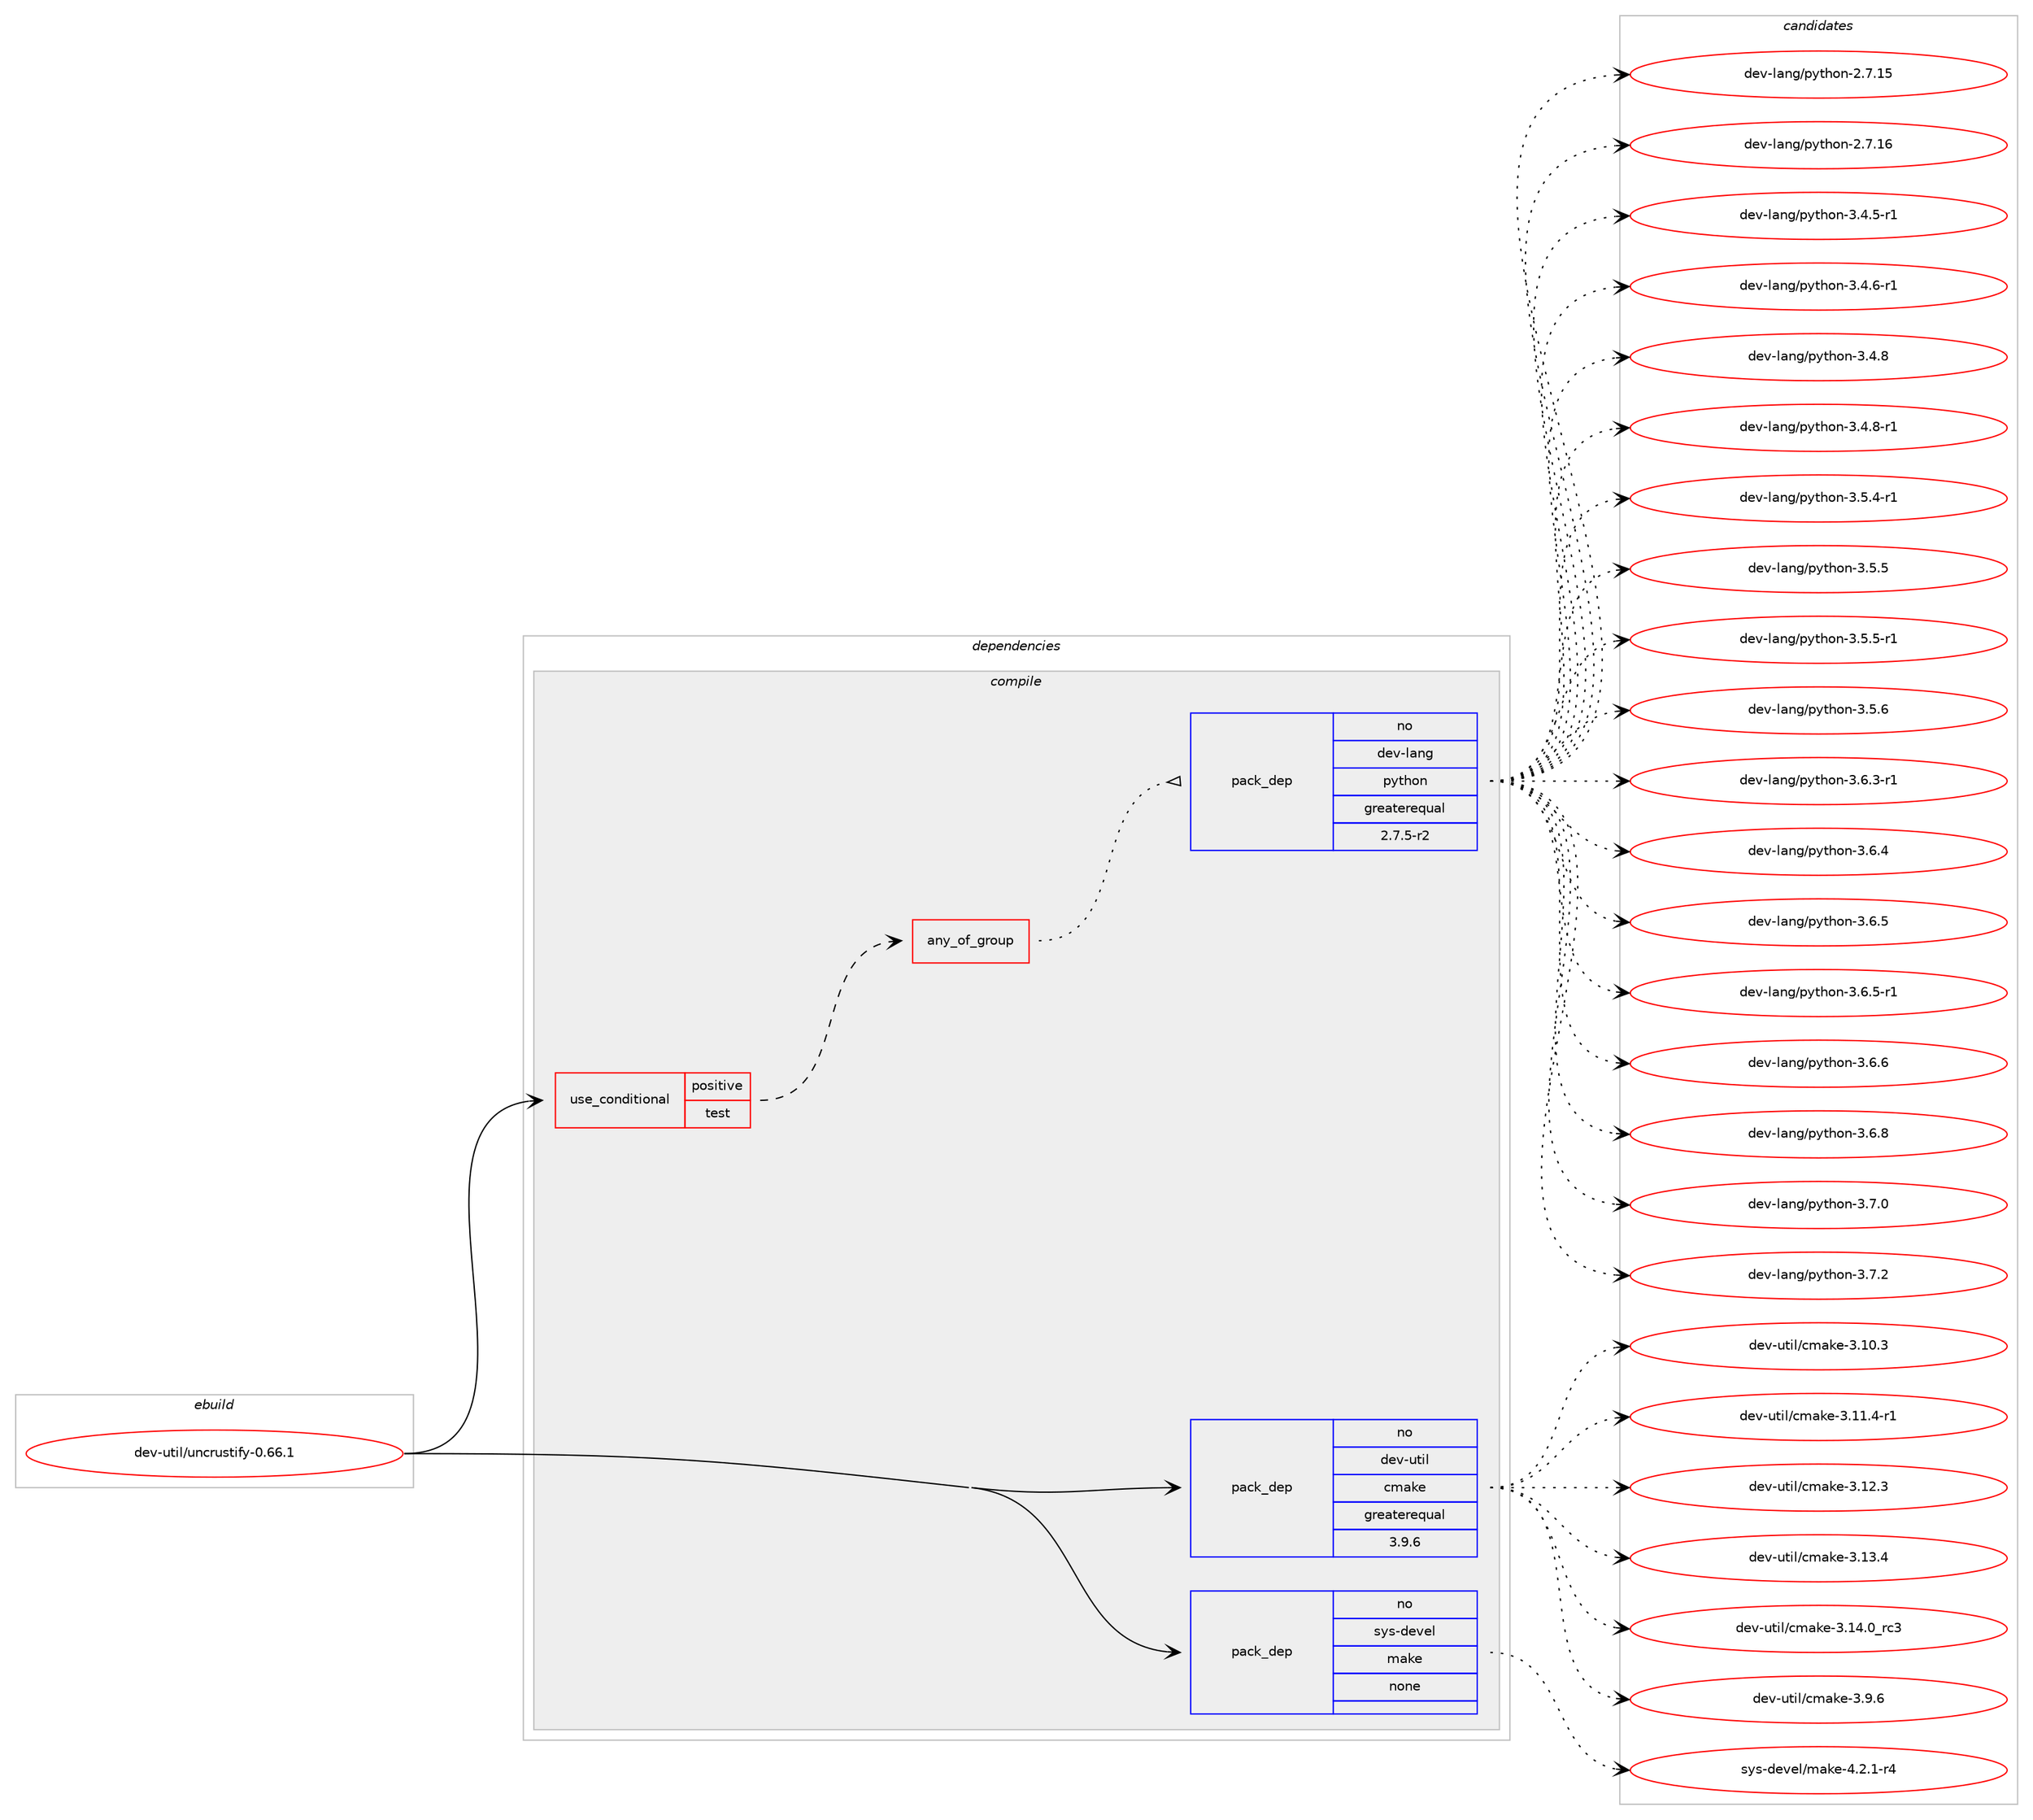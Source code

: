 digraph prolog {

# *************
# Graph options
# *************

newrank=true;
concentrate=true;
compound=true;
graph [rankdir=LR,fontname=Helvetica,fontsize=10,ranksep=1.5];#, ranksep=2.5, nodesep=0.2];
edge  [arrowhead=vee];
node  [fontname=Helvetica,fontsize=10];

# **********
# The ebuild
# **********

subgraph cluster_leftcol {
color=gray;
rank=same;
label=<<i>ebuild</i>>;
id [label="dev-util/uncrustify-0.66.1", color=red, width=4, href="../dev-util/uncrustify-0.66.1.svg"];
}

# ****************
# The dependencies
# ****************

subgraph cluster_midcol {
color=gray;
label=<<i>dependencies</i>>;
subgraph cluster_compile {
fillcolor="#eeeeee";
style=filled;
label=<<i>compile</i>>;
subgraph cond425201 {
dependency1549705 [label=<<TABLE BORDER="0" CELLBORDER="1" CELLSPACING="0" CELLPADDING="4"><TR><TD ROWSPAN="3" CELLPADDING="10">use_conditional</TD></TR><TR><TD>positive</TD></TR><TR><TD>test</TD></TR></TABLE>>, shape=none, color=red];
subgraph any23130 {
dependency1549706 [label=<<TABLE BORDER="0" CELLBORDER="1" CELLSPACING="0" CELLPADDING="4"><TR><TD CELLPADDING="10">any_of_group</TD></TR></TABLE>>, shape=none, color=red];subgraph pack1100781 {
dependency1549707 [label=<<TABLE BORDER="0" CELLBORDER="1" CELLSPACING="0" CELLPADDING="4" WIDTH="220"><TR><TD ROWSPAN="6" CELLPADDING="30">pack_dep</TD></TR><TR><TD WIDTH="110">no</TD></TR><TR><TD>dev-lang</TD></TR><TR><TD>python</TD></TR><TR><TD>greaterequal</TD></TR><TR><TD>2.7.5-r2</TD></TR></TABLE>>, shape=none, color=blue];
}
dependency1549706:e -> dependency1549707:w [weight=20,style="dotted",arrowhead="oinv"];
}
dependency1549705:e -> dependency1549706:w [weight=20,style="dashed",arrowhead="vee"];
}
id:e -> dependency1549705:w [weight=20,style="solid",arrowhead="vee"];
subgraph pack1100782 {
dependency1549708 [label=<<TABLE BORDER="0" CELLBORDER="1" CELLSPACING="0" CELLPADDING="4" WIDTH="220"><TR><TD ROWSPAN="6" CELLPADDING="30">pack_dep</TD></TR><TR><TD WIDTH="110">no</TD></TR><TR><TD>dev-util</TD></TR><TR><TD>cmake</TD></TR><TR><TD>greaterequal</TD></TR><TR><TD>3.9.6</TD></TR></TABLE>>, shape=none, color=blue];
}
id:e -> dependency1549708:w [weight=20,style="solid",arrowhead="vee"];
subgraph pack1100783 {
dependency1549709 [label=<<TABLE BORDER="0" CELLBORDER="1" CELLSPACING="0" CELLPADDING="4" WIDTH="220"><TR><TD ROWSPAN="6" CELLPADDING="30">pack_dep</TD></TR><TR><TD WIDTH="110">no</TD></TR><TR><TD>sys-devel</TD></TR><TR><TD>make</TD></TR><TR><TD>none</TD></TR><TR><TD></TD></TR></TABLE>>, shape=none, color=blue];
}
id:e -> dependency1549709:w [weight=20,style="solid",arrowhead="vee"];
}
subgraph cluster_compileandrun {
fillcolor="#eeeeee";
style=filled;
label=<<i>compile and run</i>>;
}
subgraph cluster_run {
fillcolor="#eeeeee";
style=filled;
label=<<i>run</i>>;
}
}

# **************
# The candidates
# **************

subgraph cluster_choices {
rank=same;
color=gray;
label=<<i>candidates</i>>;

subgraph choice1100781 {
color=black;
nodesep=1;
choice10010111845108971101034711212111610411111045504655464953 [label="dev-lang/python-2.7.15", color=red, width=4,href="../dev-lang/python-2.7.15.svg"];
choice10010111845108971101034711212111610411111045504655464954 [label="dev-lang/python-2.7.16", color=red, width=4,href="../dev-lang/python-2.7.16.svg"];
choice1001011184510897110103471121211161041111104551465246534511449 [label="dev-lang/python-3.4.5-r1", color=red, width=4,href="../dev-lang/python-3.4.5-r1.svg"];
choice1001011184510897110103471121211161041111104551465246544511449 [label="dev-lang/python-3.4.6-r1", color=red, width=4,href="../dev-lang/python-3.4.6-r1.svg"];
choice100101118451089711010347112121116104111110455146524656 [label="dev-lang/python-3.4.8", color=red, width=4,href="../dev-lang/python-3.4.8.svg"];
choice1001011184510897110103471121211161041111104551465246564511449 [label="dev-lang/python-3.4.8-r1", color=red, width=4,href="../dev-lang/python-3.4.8-r1.svg"];
choice1001011184510897110103471121211161041111104551465346524511449 [label="dev-lang/python-3.5.4-r1", color=red, width=4,href="../dev-lang/python-3.5.4-r1.svg"];
choice100101118451089711010347112121116104111110455146534653 [label="dev-lang/python-3.5.5", color=red, width=4,href="../dev-lang/python-3.5.5.svg"];
choice1001011184510897110103471121211161041111104551465346534511449 [label="dev-lang/python-3.5.5-r1", color=red, width=4,href="../dev-lang/python-3.5.5-r1.svg"];
choice100101118451089711010347112121116104111110455146534654 [label="dev-lang/python-3.5.6", color=red, width=4,href="../dev-lang/python-3.5.6.svg"];
choice1001011184510897110103471121211161041111104551465446514511449 [label="dev-lang/python-3.6.3-r1", color=red, width=4,href="../dev-lang/python-3.6.3-r1.svg"];
choice100101118451089711010347112121116104111110455146544652 [label="dev-lang/python-3.6.4", color=red, width=4,href="../dev-lang/python-3.6.4.svg"];
choice100101118451089711010347112121116104111110455146544653 [label="dev-lang/python-3.6.5", color=red, width=4,href="../dev-lang/python-3.6.5.svg"];
choice1001011184510897110103471121211161041111104551465446534511449 [label="dev-lang/python-3.6.5-r1", color=red, width=4,href="../dev-lang/python-3.6.5-r1.svg"];
choice100101118451089711010347112121116104111110455146544654 [label="dev-lang/python-3.6.6", color=red, width=4,href="../dev-lang/python-3.6.6.svg"];
choice100101118451089711010347112121116104111110455146544656 [label="dev-lang/python-3.6.8", color=red, width=4,href="../dev-lang/python-3.6.8.svg"];
choice100101118451089711010347112121116104111110455146554648 [label="dev-lang/python-3.7.0", color=red, width=4,href="../dev-lang/python-3.7.0.svg"];
choice100101118451089711010347112121116104111110455146554650 [label="dev-lang/python-3.7.2", color=red, width=4,href="../dev-lang/python-3.7.2.svg"];
dependency1549707:e -> choice10010111845108971101034711212111610411111045504655464953:w [style=dotted,weight="100"];
dependency1549707:e -> choice10010111845108971101034711212111610411111045504655464954:w [style=dotted,weight="100"];
dependency1549707:e -> choice1001011184510897110103471121211161041111104551465246534511449:w [style=dotted,weight="100"];
dependency1549707:e -> choice1001011184510897110103471121211161041111104551465246544511449:w [style=dotted,weight="100"];
dependency1549707:e -> choice100101118451089711010347112121116104111110455146524656:w [style=dotted,weight="100"];
dependency1549707:e -> choice1001011184510897110103471121211161041111104551465246564511449:w [style=dotted,weight="100"];
dependency1549707:e -> choice1001011184510897110103471121211161041111104551465346524511449:w [style=dotted,weight="100"];
dependency1549707:e -> choice100101118451089711010347112121116104111110455146534653:w [style=dotted,weight="100"];
dependency1549707:e -> choice1001011184510897110103471121211161041111104551465346534511449:w [style=dotted,weight="100"];
dependency1549707:e -> choice100101118451089711010347112121116104111110455146534654:w [style=dotted,weight="100"];
dependency1549707:e -> choice1001011184510897110103471121211161041111104551465446514511449:w [style=dotted,weight="100"];
dependency1549707:e -> choice100101118451089711010347112121116104111110455146544652:w [style=dotted,weight="100"];
dependency1549707:e -> choice100101118451089711010347112121116104111110455146544653:w [style=dotted,weight="100"];
dependency1549707:e -> choice1001011184510897110103471121211161041111104551465446534511449:w [style=dotted,weight="100"];
dependency1549707:e -> choice100101118451089711010347112121116104111110455146544654:w [style=dotted,weight="100"];
dependency1549707:e -> choice100101118451089711010347112121116104111110455146544656:w [style=dotted,weight="100"];
dependency1549707:e -> choice100101118451089711010347112121116104111110455146554648:w [style=dotted,weight="100"];
dependency1549707:e -> choice100101118451089711010347112121116104111110455146554650:w [style=dotted,weight="100"];
}
subgraph choice1100782 {
color=black;
nodesep=1;
choice1001011184511711610510847991099710710145514649484651 [label="dev-util/cmake-3.10.3", color=red, width=4,href="../dev-util/cmake-3.10.3.svg"];
choice10010111845117116105108479910997107101455146494946524511449 [label="dev-util/cmake-3.11.4-r1", color=red, width=4,href="../dev-util/cmake-3.11.4-r1.svg"];
choice1001011184511711610510847991099710710145514649504651 [label="dev-util/cmake-3.12.3", color=red, width=4,href="../dev-util/cmake-3.12.3.svg"];
choice1001011184511711610510847991099710710145514649514652 [label="dev-util/cmake-3.13.4", color=red, width=4,href="../dev-util/cmake-3.13.4.svg"];
choice1001011184511711610510847991099710710145514649524648951149951 [label="dev-util/cmake-3.14.0_rc3", color=red, width=4,href="../dev-util/cmake-3.14.0_rc3.svg"];
choice10010111845117116105108479910997107101455146574654 [label="dev-util/cmake-3.9.6", color=red, width=4,href="../dev-util/cmake-3.9.6.svg"];
dependency1549708:e -> choice1001011184511711610510847991099710710145514649484651:w [style=dotted,weight="100"];
dependency1549708:e -> choice10010111845117116105108479910997107101455146494946524511449:w [style=dotted,weight="100"];
dependency1549708:e -> choice1001011184511711610510847991099710710145514649504651:w [style=dotted,weight="100"];
dependency1549708:e -> choice1001011184511711610510847991099710710145514649514652:w [style=dotted,weight="100"];
dependency1549708:e -> choice1001011184511711610510847991099710710145514649524648951149951:w [style=dotted,weight="100"];
dependency1549708:e -> choice10010111845117116105108479910997107101455146574654:w [style=dotted,weight="100"];
}
subgraph choice1100783 {
color=black;
nodesep=1;
choice1151211154510010111810110847109971071014552465046494511452 [label="sys-devel/make-4.2.1-r4", color=red, width=4,href="../sys-devel/make-4.2.1-r4.svg"];
dependency1549709:e -> choice1151211154510010111810110847109971071014552465046494511452:w [style=dotted,weight="100"];
}
}

}

